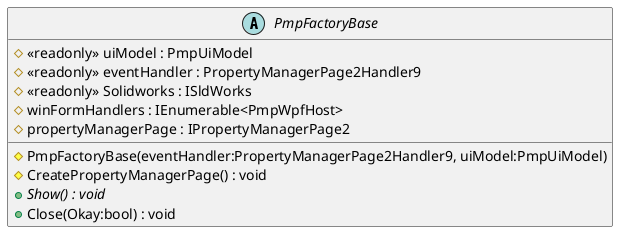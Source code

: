 @startuml
abstract class PmpFactoryBase {
    # <<readonly>> uiModel : PmpUiModel
    # <<readonly>> eventHandler : PropertyManagerPage2Handler9
    # <<readonly>> Solidworks : ISldWorks
    # winFormHandlers : IEnumerable<PmpWpfHost>
    # propertyManagerPage : IPropertyManagerPage2
    # PmpFactoryBase(eventHandler:PropertyManagerPage2Handler9, uiModel:PmpUiModel)
    # CreatePropertyManagerPage() : void
    + {abstract} Show() : void
    + Close(Okay:bool) : void
}
@enduml
